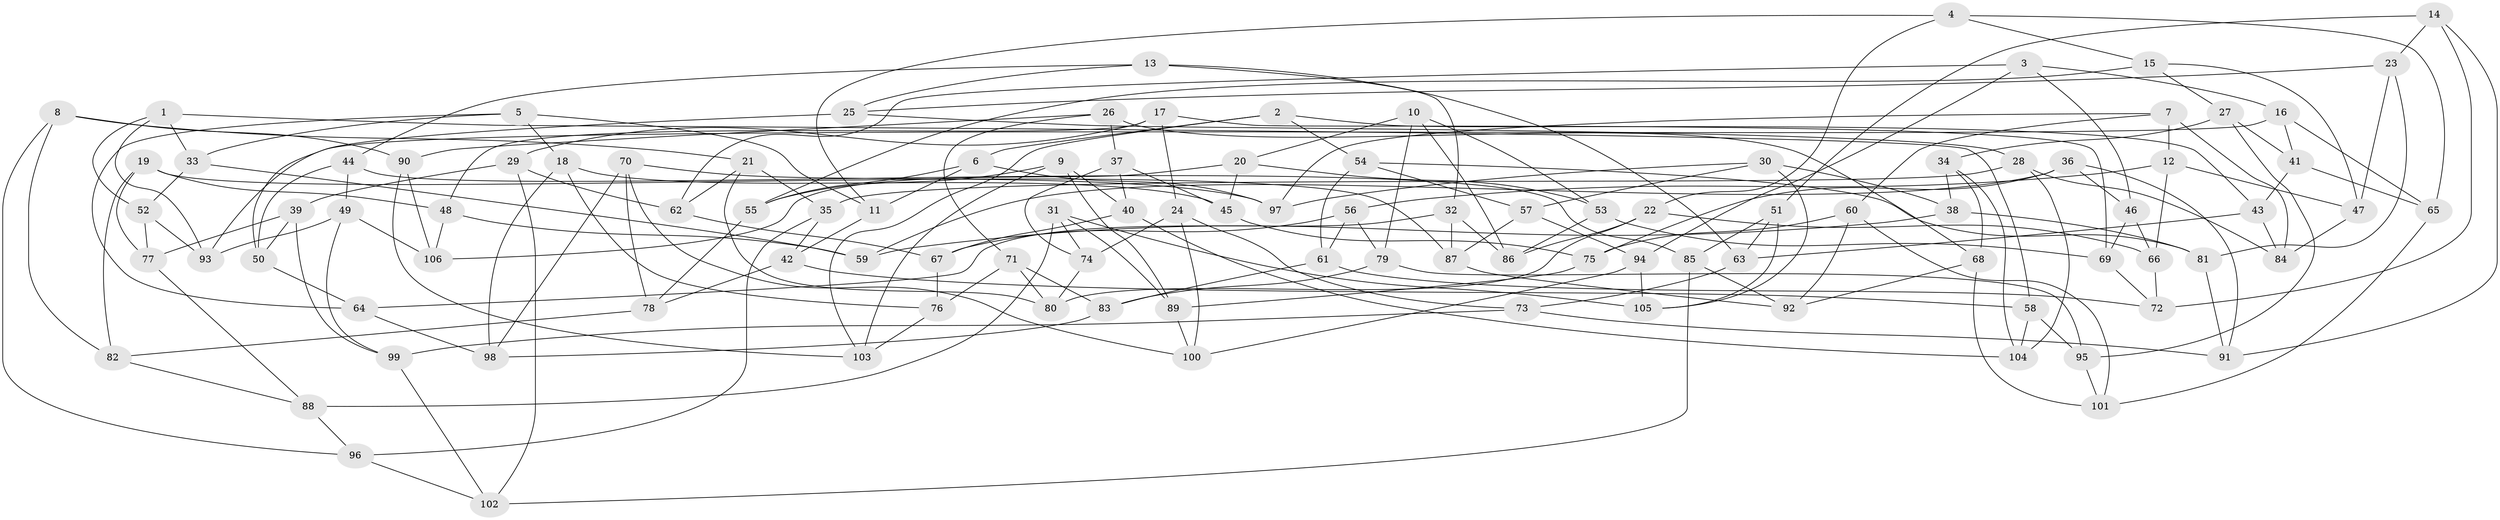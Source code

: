 // Generated by graph-tools (version 1.1) at 2025/16/03/09/25 04:16:27]
// undirected, 106 vertices, 212 edges
graph export_dot {
graph [start="1"]
  node [color=gray90,style=filled];
  1;
  2;
  3;
  4;
  5;
  6;
  7;
  8;
  9;
  10;
  11;
  12;
  13;
  14;
  15;
  16;
  17;
  18;
  19;
  20;
  21;
  22;
  23;
  24;
  25;
  26;
  27;
  28;
  29;
  30;
  31;
  32;
  33;
  34;
  35;
  36;
  37;
  38;
  39;
  40;
  41;
  42;
  43;
  44;
  45;
  46;
  47;
  48;
  49;
  50;
  51;
  52;
  53;
  54;
  55;
  56;
  57;
  58;
  59;
  60;
  61;
  62;
  63;
  64;
  65;
  66;
  67;
  68;
  69;
  70;
  71;
  72;
  73;
  74;
  75;
  76;
  77;
  78;
  79;
  80;
  81;
  82;
  83;
  84;
  85;
  86;
  87;
  88;
  89;
  90;
  91;
  92;
  93;
  94;
  95;
  96;
  97;
  98;
  99;
  100;
  101;
  102;
  103;
  104;
  105;
  106;
  1 -- 33;
  1 -- 52;
  1 -- 58;
  1 -- 93;
  2 -- 103;
  2 -- 54;
  2 -- 43;
  2 -- 6;
  3 -- 16;
  3 -- 46;
  3 -- 62;
  3 -- 94;
  4 -- 11;
  4 -- 65;
  4 -- 15;
  4 -- 22;
  5 -- 11;
  5 -- 18;
  5 -- 64;
  5 -- 33;
  6 -- 55;
  6 -- 11;
  6 -- 97;
  7 -- 12;
  7 -- 84;
  7 -- 60;
  7 -- 97;
  8 -- 21;
  8 -- 90;
  8 -- 96;
  8 -- 82;
  9 -- 103;
  9 -- 55;
  9 -- 40;
  9 -- 89;
  10 -- 86;
  10 -- 53;
  10 -- 20;
  10 -- 79;
  11 -- 42;
  12 -- 47;
  12 -- 66;
  12 -- 56;
  13 -- 44;
  13 -- 25;
  13 -- 63;
  13 -- 32;
  14 -- 51;
  14 -- 72;
  14 -- 91;
  14 -- 23;
  15 -- 27;
  15 -- 55;
  15 -- 47;
  16 -- 93;
  16 -- 41;
  16 -- 65;
  17 -- 24;
  17 -- 69;
  17 -- 48;
  17 -- 29;
  18 -- 98;
  18 -- 45;
  18 -- 76;
  19 -- 82;
  19 -- 87;
  19 -- 48;
  19 -- 77;
  20 -- 53;
  20 -- 45;
  20 -- 106;
  21 -- 62;
  21 -- 35;
  21 -- 80;
  22 -- 66;
  22 -- 86;
  22 -- 80;
  23 -- 25;
  23 -- 47;
  23 -- 81;
  24 -- 100;
  24 -- 73;
  24 -- 74;
  25 -- 28;
  25 -- 50;
  26 -- 90;
  26 -- 68;
  26 -- 37;
  26 -- 71;
  27 -- 41;
  27 -- 95;
  27 -- 34;
  28 -- 104;
  28 -- 35;
  28 -- 84;
  29 -- 102;
  29 -- 62;
  29 -- 39;
  30 -- 97;
  30 -- 105;
  30 -- 57;
  30 -- 38;
  31 -- 74;
  31 -- 89;
  31 -- 105;
  31 -- 88;
  32 -- 87;
  32 -- 86;
  32 -- 64;
  33 -- 52;
  33 -- 59;
  34 -- 104;
  34 -- 68;
  34 -- 38;
  35 -- 42;
  35 -- 96;
  36 -- 75;
  36 -- 91;
  36 -- 46;
  36 -- 59;
  37 -- 40;
  37 -- 74;
  37 -- 45;
  38 -- 59;
  38 -- 81;
  39 -- 77;
  39 -- 50;
  39 -- 99;
  40 -- 67;
  40 -- 104;
  41 -- 43;
  41 -- 65;
  42 -- 58;
  42 -- 78;
  43 -- 63;
  43 -- 84;
  44 -- 50;
  44 -- 85;
  44 -- 49;
  45 -- 75;
  46 -- 66;
  46 -- 69;
  47 -- 84;
  48 -- 59;
  48 -- 106;
  49 -- 106;
  49 -- 93;
  49 -- 99;
  50 -- 64;
  51 -- 63;
  51 -- 105;
  51 -- 85;
  52 -- 93;
  52 -- 77;
  53 -- 69;
  53 -- 86;
  54 -- 81;
  54 -- 57;
  54 -- 61;
  55 -- 78;
  56 -- 61;
  56 -- 67;
  56 -- 79;
  57 -- 94;
  57 -- 87;
  58 -- 104;
  58 -- 95;
  60 -- 101;
  60 -- 92;
  60 -- 75;
  61 -- 83;
  61 -- 72;
  62 -- 67;
  63 -- 73;
  64 -- 98;
  65 -- 101;
  66 -- 72;
  67 -- 76;
  68 -- 92;
  68 -- 101;
  69 -- 72;
  70 -- 100;
  70 -- 97;
  70 -- 78;
  70 -- 98;
  71 -- 76;
  71 -- 80;
  71 -- 83;
  73 -- 91;
  73 -- 99;
  74 -- 80;
  75 -- 89;
  76 -- 103;
  77 -- 88;
  78 -- 82;
  79 -- 95;
  79 -- 83;
  81 -- 91;
  82 -- 88;
  83 -- 98;
  85 -- 92;
  85 -- 102;
  87 -- 92;
  88 -- 96;
  89 -- 100;
  90 -- 106;
  90 -- 103;
  94 -- 100;
  94 -- 105;
  95 -- 101;
  96 -- 102;
  99 -- 102;
}
